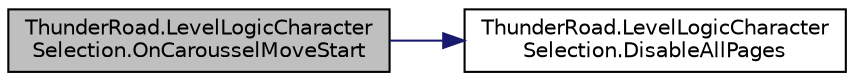 digraph "ThunderRoad.LevelLogicCharacterSelection.OnCarousselMoveStart"
{
 // LATEX_PDF_SIZE
  edge [fontname="Helvetica",fontsize="10",labelfontname="Helvetica",labelfontsize="10"];
  node [fontname="Helvetica",fontsize="10",shape=record];
  rankdir="LR";
  Node1 [label="ThunderRoad.LevelLogicCharacter\lSelection.OnCarousselMoveStart",height=0.2,width=0.4,color="black", fillcolor="grey75", style="filled", fontcolor="black",tooltip="Called when [caroussel move start]."];
  Node1 -> Node2 [color="midnightblue",fontsize="10",style="solid",fontname="Helvetica"];
  Node2 [label="ThunderRoad.LevelLogicCharacter\lSelection.DisableAllPages",height=0.2,width=0.4,color="black", fillcolor="white", style="filled",URL="$class_thunder_road_1_1_level_logic_character_selection.html#a2b1a1e13f2f5c14c6805cbb5c0e98661",tooltip="Disables all pages."];
}
